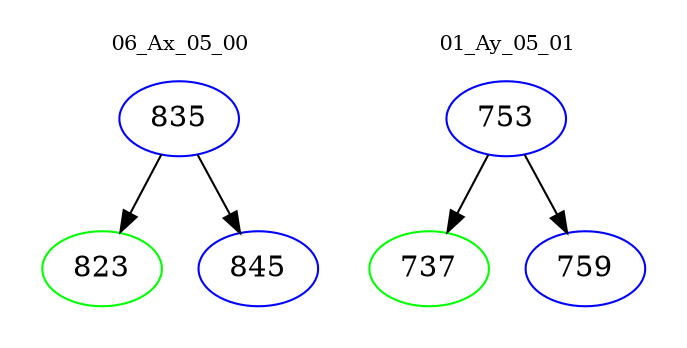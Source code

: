 digraph{
subgraph cluster_0 {
color = white
label = "06_Ax_05_00";
fontsize=10;
T0_835 [label="835", color="blue"]
T0_835 -> T0_823 [color="black"]
T0_823 [label="823", color="green"]
T0_835 -> T0_845 [color="black"]
T0_845 [label="845", color="blue"]
}
subgraph cluster_1 {
color = white
label = "01_Ay_05_01";
fontsize=10;
T1_753 [label="753", color="blue"]
T1_753 -> T1_737 [color="black"]
T1_737 [label="737", color="green"]
T1_753 -> T1_759 [color="black"]
T1_759 [label="759", color="blue"]
}
}
